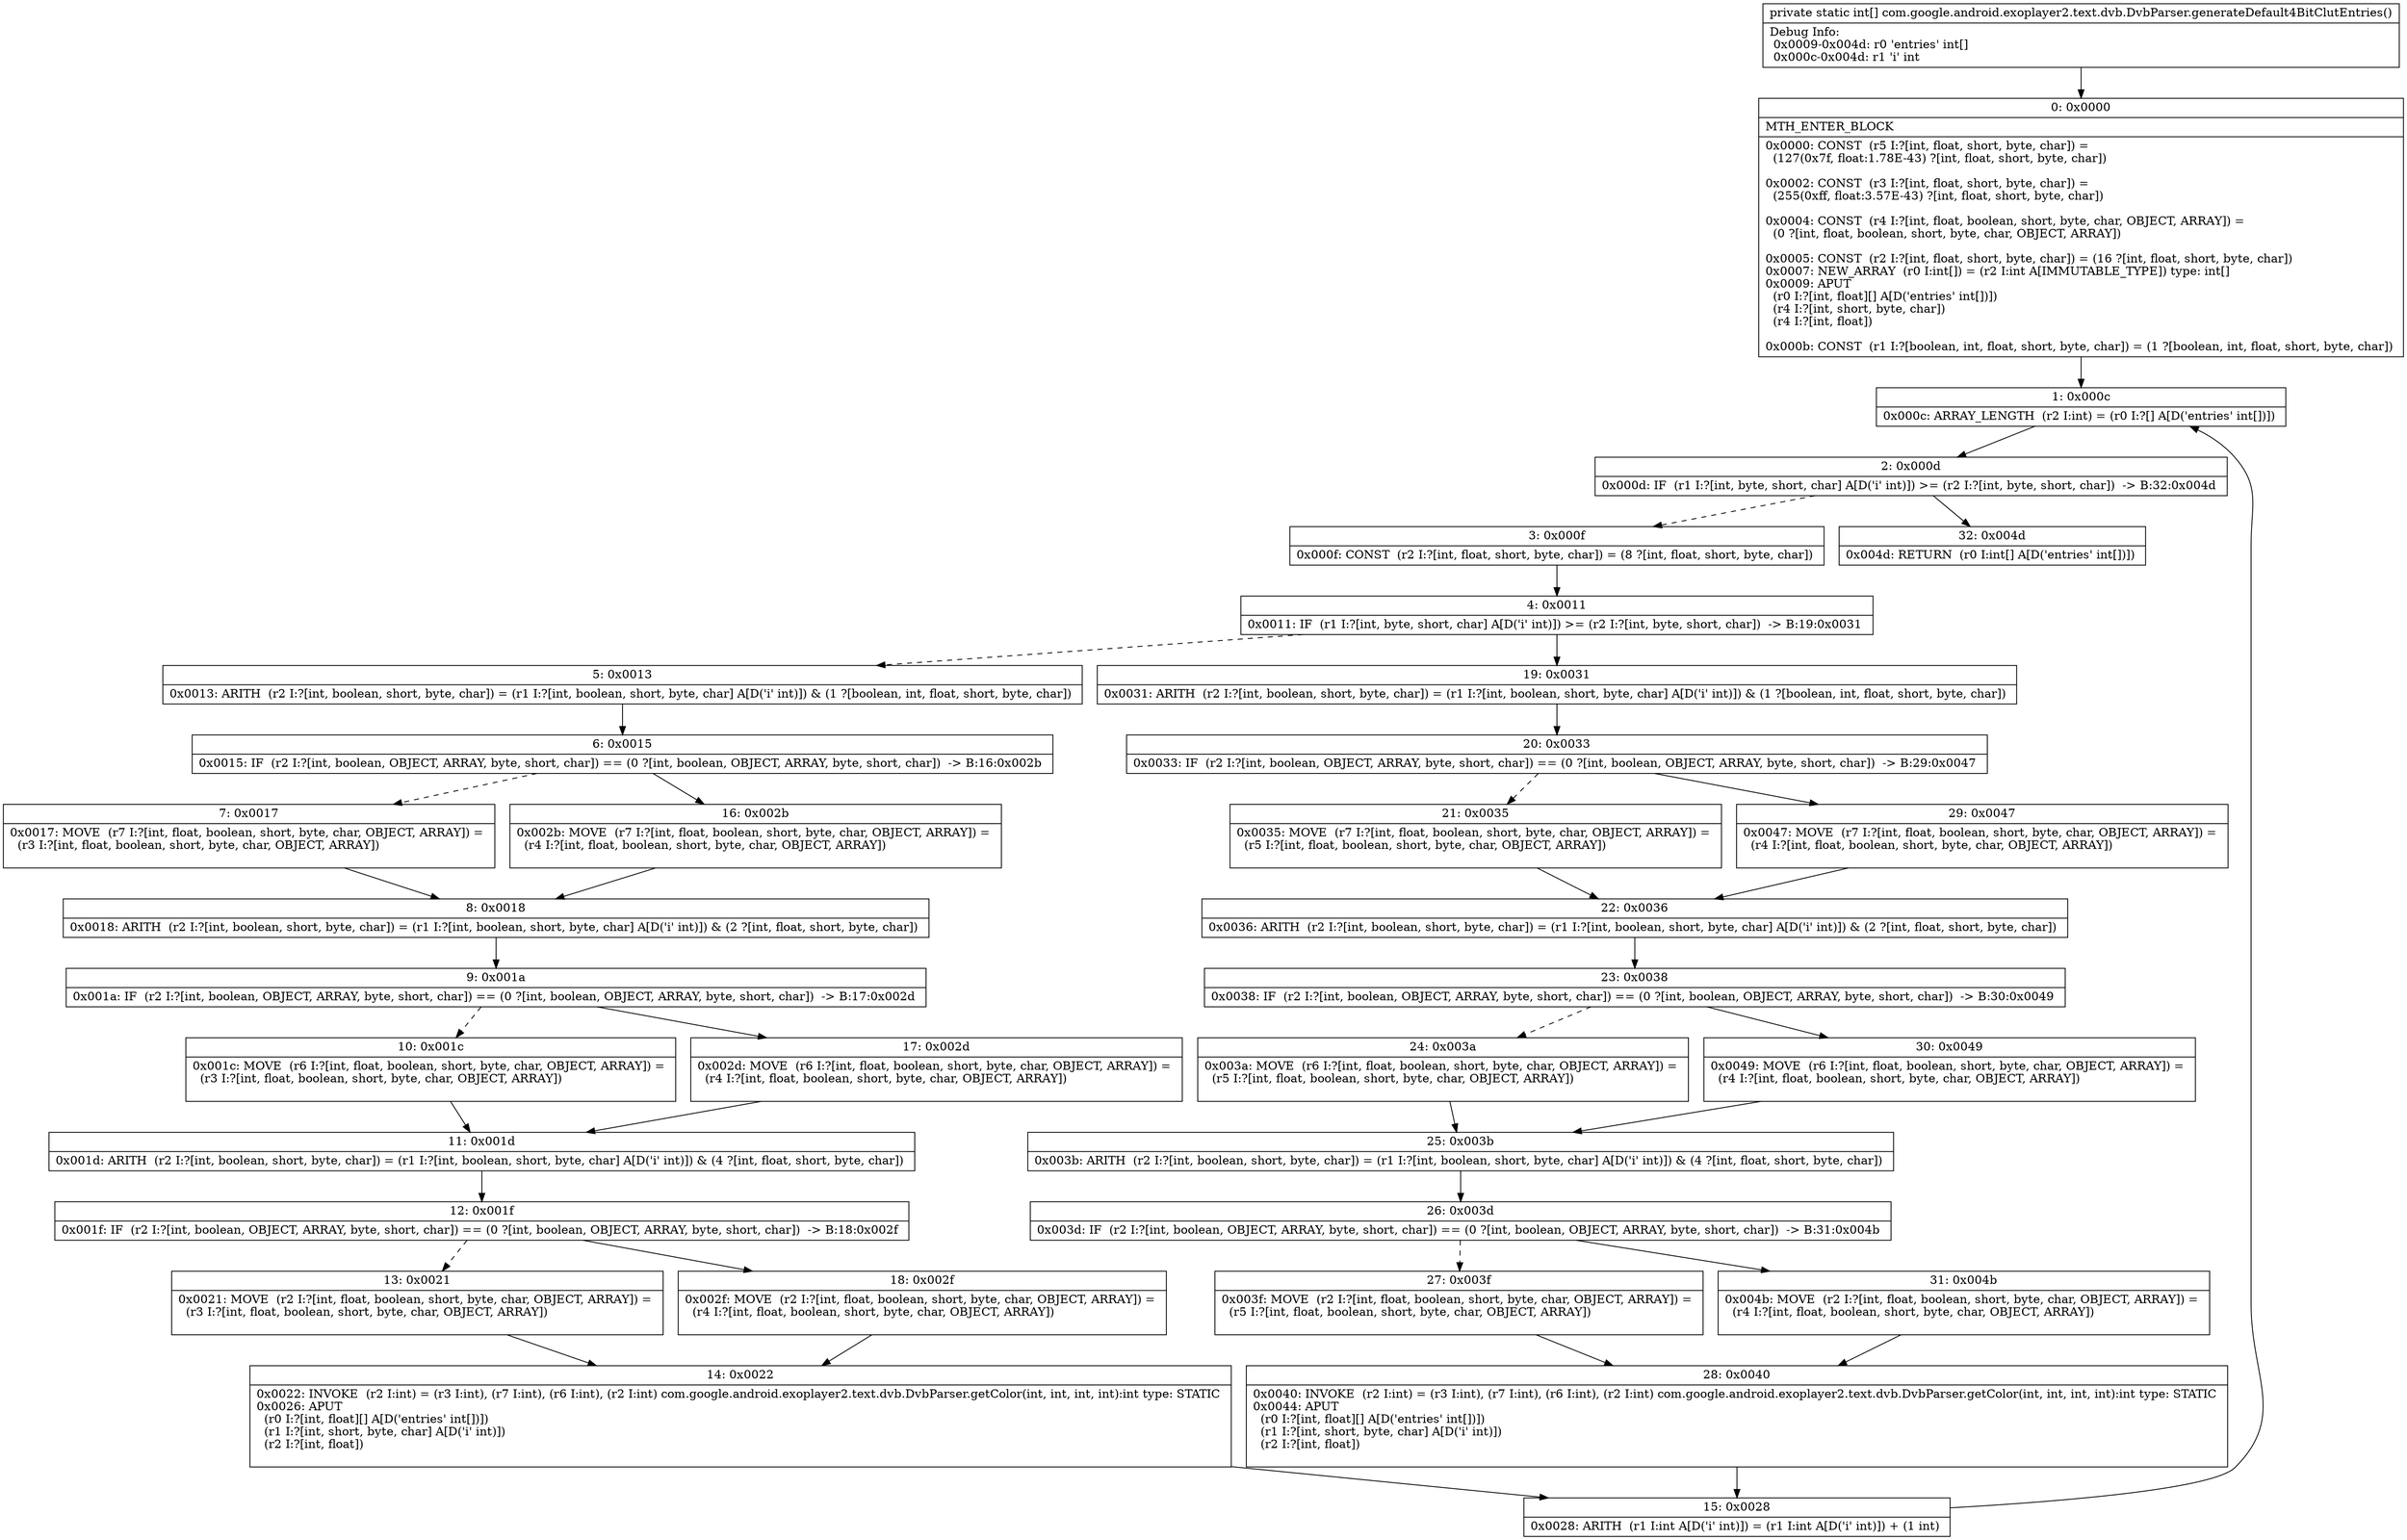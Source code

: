 digraph "CFG forcom.google.android.exoplayer2.text.dvb.DvbParser.generateDefault4BitClutEntries()[I" {
Node_0 [shape=record,label="{0\:\ 0x0000|MTH_ENTER_BLOCK\l|0x0000: CONST  (r5 I:?[int, float, short, byte, char]) = \l  (127(0x7f, float:1.78E\-43) ?[int, float, short, byte, char])\l \l0x0002: CONST  (r3 I:?[int, float, short, byte, char]) = \l  (255(0xff, float:3.57E\-43) ?[int, float, short, byte, char])\l \l0x0004: CONST  (r4 I:?[int, float, boolean, short, byte, char, OBJECT, ARRAY]) = \l  (0 ?[int, float, boolean, short, byte, char, OBJECT, ARRAY])\l \l0x0005: CONST  (r2 I:?[int, float, short, byte, char]) = (16 ?[int, float, short, byte, char]) \l0x0007: NEW_ARRAY  (r0 I:int[]) = (r2 I:int A[IMMUTABLE_TYPE]) type: int[] \l0x0009: APUT  \l  (r0 I:?[int, float][] A[D('entries' int[])])\l  (r4 I:?[int, short, byte, char])\l  (r4 I:?[int, float])\l \l0x000b: CONST  (r1 I:?[boolean, int, float, short, byte, char]) = (1 ?[boolean, int, float, short, byte, char]) \l}"];
Node_1 [shape=record,label="{1\:\ 0x000c|0x000c: ARRAY_LENGTH  (r2 I:int) = (r0 I:?[] A[D('entries' int[])]) \l}"];
Node_2 [shape=record,label="{2\:\ 0x000d|0x000d: IF  (r1 I:?[int, byte, short, char] A[D('i' int)]) \>= (r2 I:?[int, byte, short, char])  \-\> B:32:0x004d \l}"];
Node_3 [shape=record,label="{3\:\ 0x000f|0x000f: CONST  (r2 I:?[int, float, short, byte, char]) = (8 ?[int, float, short, byte, char]) \l}"];
Node_4 [shape=record,label="{4\:\ 0x0011|0x0011: IF  (r1 I:?[int, byte, short, char] A[D('i' int)]) \>= (r2 I:?[int, byte, short, char])  \-\> B:19:0x0031 \l}"];
Node_5 [shape=record,label="{5\:\ 0x0013|0x0013: ARITH  (r2 I:?[int, boolean, short, byte, char]) = (r1 I:?[int, boolean, short, byte, char] A[D('i' int)]) & (1 ?[boolean, int, float, short, byte, char]) \l}"];
Node_6 [shape=record,label="{6\:\ 0x0015|0x0015: IF  (r2 I:?[int, boolean, OBJECT, ARRAY, byte, short, char]) == (0 ?[int, boolean, OBJECT, ARRAY, byte, short, char])  \-\> B:16:0x002b \l}"];
Node_7 [shape=record,label="{7\:\ 0x0017|0x0017: MOVE  (r7 I:?[int, float, boolean, short, byte, char, OBJECT, ARRAY]) = \l  (r3 I:?[int, float, boolean, short, byte, char, OBJECT, ARRAY])\l \l}"];
Node_8 [shape=record,label="{8\:\ 0x0018|0x0018: ARITH  (r2 I:?[int, boolean, short, byte, char]) = (r1 I:?[int, boolean, short, byte, char] A[D('i' int)]) & (2 ?[int, float, short, byte, char]) \l}"];
Node_9 [shape=record,label="{9\:\ 0x001a|0x001a: IF  (r2 I:?[int, boolean, OBJECT, ARRAY, byte, short, char]) == (0 ?[int, boolean, OBJECT, ARRAY, byte, short, char])  \-\> B:17:0x002d \l}"];
Node_10 [shape=record,label="{10\:\ 0x001c|0x001c: MOVE  (r6 I:?[int, float, boolean, short, byte, char, OBJECT, ARRAY]) = \l  (r3 I:?[int, float, boolean, short, byte, char, OBJECT, ARRAY])\l \l}"];
Node_11 [shape=record,label="{11\:\ 0x001d|0x001d: ARITH  (r2 I:?[int, boolean, short, byte, char]) = (r1 I:?[int, boolean, short, byte, char] A[D('i' int)]) & (4 ?[int, float, short, byte, char]) \l}"];
Node_12 [shape=record,label="{12\:\ 0x001f|0x001f: IF  (r2 I:?[int, boolean, OBJECT, ARRAY, byte, short, char]) == (0 ?[int, boolean, OBJECT, ARRAY, byte, short, char])  \-\> B:18:0x002f \l}"];
Node_13 [shape=record,label="{13\:\ 0x0021|0x0021: MOVE  (r2 I:?[int, float, boolean, short, byte, char, OBJECT, ARRAY]) = \l  (r3 I:?[int, float, boolean, short, byte, char, OBJECT, ARRAY])\l \l}"];
Node_14 [shape=record,label="{14\:\ 0x0022|0x0022: INVOKE  (r2 I:int) = (r3 I:int), (r7 I:int), (r6 I:int), (r2 I:int) com.google.android.exoplayer2.text.dvb.DvbParser.getColor(int, int, int, int):int type: STATIC \l0x0026: APUT  \l  (r0 I:?[int, float][] A[D('entries' int[])])\l  (r1 I:?[int, short, byte, char] A[D('i' int)])\l  (r2 I:?[int, float])\l \l}"];
Node_15 [shape=record,label="{15\:\ 0x0028|0x0028: ARITH  (r1 I:int A[D('i' int)]) = (r1 I:int A[D('i' int)]) + (1 int) \l}"];
Node_16 [shape=record,label="{16\:\ 0x002b|0x002b: MOVE  (r7 I:?[int, float, boolean, short, byte, char, OBJECT, ARRAY]) = \l  (r4 I:?[int, float, boolean, short, byte, char, OBJECT, ARRAY])\l \l}"];
Node_17 [shape=record,label="{17\:\ 0x002d|0x002d: MOVE  (r6 I:?[int, float, boolean, short, byte, char, OBJECT, ARRAY]) = \l  (r4 I:?[int, float, boolean, short, byte, char, OBJECT, ARRAY])\l \l}"];
Node_18 [shape=record,label="{18\:\ 0x002f|0x002f: MOVE  (r2 I:?[int, float, boolean, short, byte, char, OBJECT, ARRAY]) = \l  (r4 I:?[int, float, boolean, short, byte, char, OBJECT, ARRAY])\l \l}"];
Node_19 [shape=record,label="{19\:\ 0x0031|0x0031: ARITH  (r2 I:?[int, boolean, short, byte, char]) = (r1 I:?[int, boolean, short, byte, char] A[D('i' int)]) & (1 ?[boolean, int, float, short, byte, char]) \l}"];
Node_20 [shape=record,label="{20\:\ 0x0033|0x0033: IF  (r2 I:?[int, boolean, OBJECT, ARRAY, byte, short, char]) == (0 ?[int, boolean, OBJECT, ARRAY, byte, short, char])  \-\> B:29:0x0047 \l}"];
Node_21 [shape=record,label="{21\:\ 0x0035|0x0035: MOVE  (r7 I:?[int, float, boolean, short, byte, char, OBJECT, ARRAY]) = \l  (r5 I:?[int, float, boolean, short, byte, char, OBJECT, ARRAY])\l \l}"];
Node_22 [shape=record,label="{22\:\ 0x0036|0x0036: ARITH  (r2 I:?[int, boolean, short, byte, char]) = (r1 I:?[int, boolean, short, byte, char] A[D('i' int)]) & (2 ?[int, float, short, byte, char]) \l}"];
Node_23 [shape=record,label="{23\:\ 0x0038|0x0038: IF  (r2 I:?[int, boolean, OBJECT, ARRAY, byte, short, char]) == (0 ?[int, boolean, OBJECT, ARRAY, byte, short, char])  \-\> B:30:0x0049 \l}"];
Node_24 [shape=record,label="{24\:\ 0x003a|0x003a: MOVE  (r6 I:?[int, float, boolean, short, byte, char, OBJECT, ARRAY]) = \l  (r5 I:?[int, float, boolean, short, byte, char, OBJECT, ARRAY])\l \l}"];
Node_25 [shape=record,label="{25\:\ 0x003b|0x003b: ARITH  (r2 I:?[int, boolean, short, byte, char]) = (r1 I:?[int, boolean, short, byte, char] A[D('i' int)]) & (4 ?[int, float, short, byte, char]) \l}"];
Node_26 [shape=record,label="{26\:\ 0x003d|0x003d: IF  (r2 I:?[int, boolean, OBJECT, ARRAY, byte, short, char]) == (0 ?[int, boolean, OBJECT, ARRAY, byte, short, char])  \-\> B:31:0x004b \l}"];
Node_27 [shape=record,label="{27\:\ 0x003f|0x003f: MOVE  (r2 I:?[int, float, boolean, short, byte, char, OBJECT, ARRAY]) = \l  (r5 I:?[int, float, boolean, short, byte, char, OBJECT, ARRAY])\l \l}"];
Node_28 [shape=record,label="{28\:\ 0x0040|0x0040: INVOKE  (r2 I:int) = (r3 I:int), (r7 I:int), (r6 I:int), (r2 I:int) com.google.android.exoplayer2.text.dvb.DvbParser.getColor(int, int, int, int):int type: STATIC \l0x0044: APUT  \l  (r0 I:?[int, float][] A[D('entries' int[])])\l  (r1 I:?[int, short, byte, char] A[D('i' int)])\l  (r2 I:?[int, float])\l \l}"];
Node_29 [shape=record,label="{29\:\ 0x0047|0x0047: MOVE  (r7 I:?[int, float, boolean, short, byte, char, OBJECT, ARRAY]) = \l  (r4 I:?[int, float, boolean, short, byte, char, OBJECT, ARRAY])\l \l}"];
Node_30 [shape=record,label="{30\:\ 0x0049|0x0049: MOVE  (r6 I:?[int, float, boolean, short, byte, char, OBJECT, ARRAY]) = \l  (r4 I:?[int, float, boolean, short, byte, char, OBJECT, ARRAY])\l \l}"];
Node_31 [shape=record,label="{31\:\ 0x004b|0x004b: MOVE  (r2 I:?[int, float, boolean, short, byte, char, OBJECT, ARRAY]) = \l  (r4 I:?[int, float, boolean, short, byte, char, OBJECT, ARRAY])\l \l}"];
Node_32 [shape=record,label="{32\:\ 0x004d|0x004d: RETURN  (r0 I:int[] A[D('entries' int[])]) \l}"];
MethodNode[shape=record,label="{private static int[] com.google.android.exoplayer2.text.dvb.DvbParser.generateDefault4BitClutEntries()  | Debug Info:\l  0x0009\-0x004d: r0 'entries' int[]\l  0x000c\-0x004d: r1 'i' int\l}"];
MethodNode -> Node_0;
Node_0 -> Node_1;
Node_1 -> Node_2;
Node_2 -> Node_3[style=dashed];
Node_2 -> Node_32;
Node_3 -> Node_4;
Node_4 -> Node_5[style=dashed];
Node_4 -> Node_19;
Node_5 -> Node_6;
Node_6 -> Node_7[style=dashed];
Node_6 -> Node_16;
Node_7 -> Node_8;
Node_8 -> Node_9;
Node_9 -> Node_10[style=dashed];
Node_9 -> Node_17;
Node_10 -> Node_11;
Node_11 -> Node_12;
Node_12 -> Node_13[style=dashed];
Node_12 -> Node_18;
Node_13 -> Node_14;
Node_14 -> Node_15;
Node_15 -> Node_1;
Node_16 -> Node_8;
Node_17 -> Node_11;
Node_18 -> Node_14;
Node_19 -> Node_20;
Node_20 -> Node_21[style=dashed];
Node_20 -> Node_29;
Node_21 -> Node_22;
Node_22 -> Node_23;
Node_23 -> Node_24[style=dashed];
Node_23 -> Node_30;
Node_24 -> Node_25;
Node_25 -> Node_26;
Node_26 -> Node_27[style=dashed];
Node_26 -> Node_31;
Node_27 -> Node_28;
Node_28 -> Node_15;
Node_29 -> Node_22;
Node_30 -> Node_25;
Node_31 -> Node_28;
}

